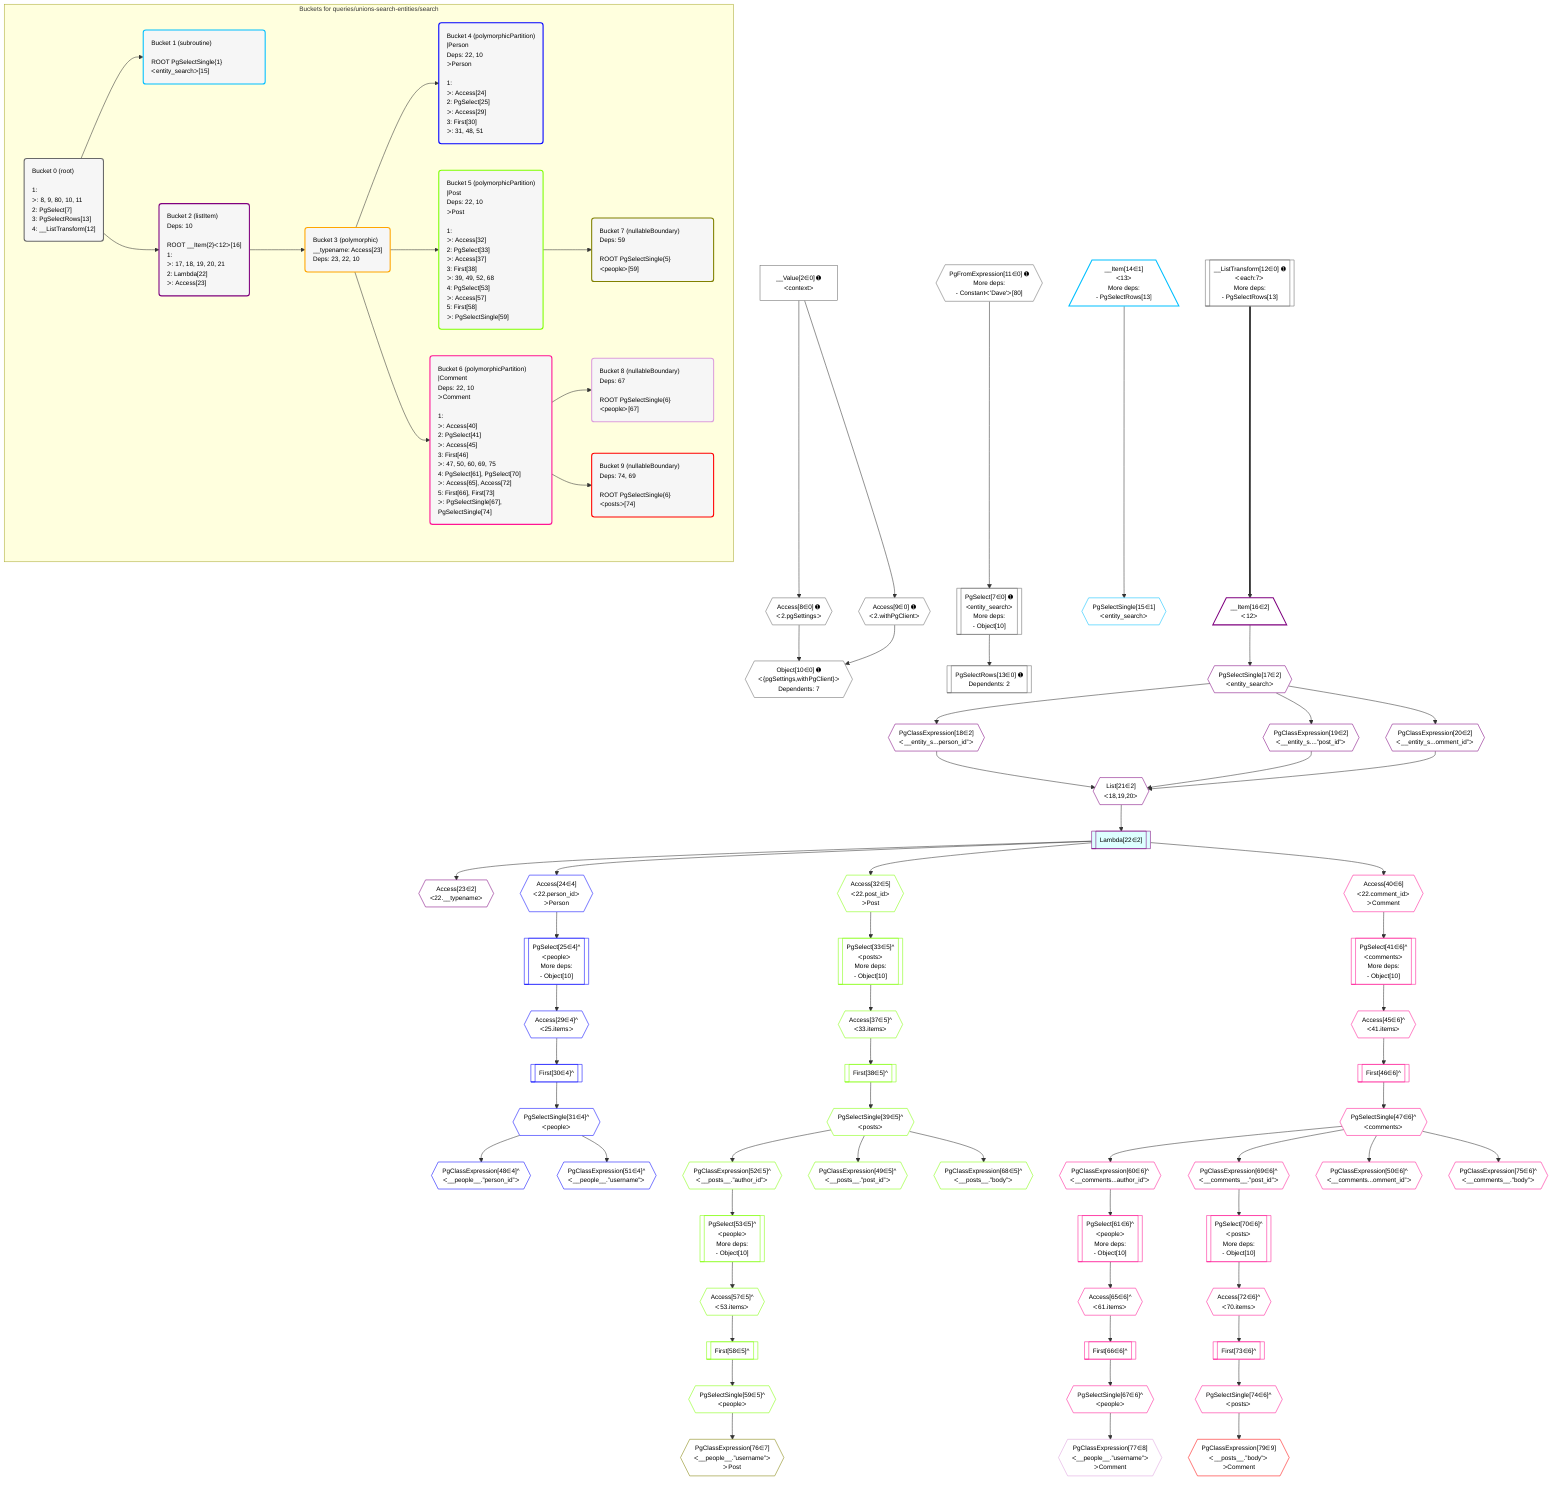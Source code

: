 %%{init: {'themeVariables': { 'fontSize': '12px'}}}%%
graph TD
    classDef path fill:#eee,stroke:#000,color:#000
    classDef plan fill:#fff,stroke-width:1px,color:#000
    classDef itemplan fill:#fff,stroke-width:2px,color:#000
    classDef unbatchedplan fill:#dff,stroke-width:1px,color:#000
    classDef sideeffectplan fill:#fcc,stroke-width:2px,color:#000
    classDef bucket fill:#f6f6f6,color:#000,stroke-width:2px,text-align:left

    subgraph "Buckets for queries/unions-search-entities/search"
    Bucket0("Bucket 0 (root)<br /><br />1: <br />ᐳ: 8, 9, 80, 10, 11<br />2: PgSelect[7]<br />3: PgSelectRows[13]<br />4: __ListTransform[12]"):::bucket
    Bucket1("Bucket 1 (subroutine)<br /><br />ROOT PgSelectSingle{1}ᐸentity_searchᐳ[15]"):::bucket
    Bucket2("Bucket 2 (listItem)<br />Deps: 10<br /><br />ROOT __Item{2}ᐸ12ᐳ[16]<br />1: <br />ᐳ: 17, 18, 19, 20, 21<br />2: Lambda[22]<br />ᐳ: Access[23]"):::bucket
    Bucket3("Bucket 3 (polymorphic)<br />__typename: Access[23]<br />Deps: 23, 22, 10"):::bucket
    Bucket4("Bucket 4 (polymorphicPartition)<br />|Person<br />Deps: 22, 10<br />ᐳPerson<br /><br />1: <br />ᐳ: Access[24]<br />2: PgSelect[25]<br />ᐳ: Access[29]<br />3: First[30]<br />ᐳ: 31, 48, 51"):::bucket
    Bucket5("Bucket 5 (polymorphicPartition)<br />|Post<br />Deps: 22, 10<br />ᐳPost<br /><br />1: <br />ᐳ: Access[32]<br />2: PgSelect[33]<br />ᐳ: Access[37]<br />3: First[38]<br />ᐳ: 39, 49, 52, 68<br />4: PgSelect[53]<br />ᐳ: Access[57]<br />5: First[58]<br />ᐳ: PgSelectSingle[59]"):::bucket
    Bucket6("Bucket 6 (polymorphicPartition)<br />|Comment<br />Deps: 22, 10<br />ᐳComment<br /><br />1: <br />ᐳ: Access[40]<br />2: PgSelect[41]<br />ᐳ: Access[45]<br />3: First[46]<br />ᐳ: 47, 50, 60, 69, 75<br />4: PgSelect[61], PgSelect[70]<br />ᐳ: Access[65], Access[72]<br />5: First[66], First[73]<br />ᐳ: PgSelectSingle[67], PgSelectSingle[74]"):::bucket
    Bucket7("Bucket 7 (nullableBoundary)<br />Deps: 59<br /><br />ROOT PgSelectSingle{5}ᐸpeopleᐳ[59]"):::bucket
    Bucket8("Bucket 8 (nullableBoundary)<br />Deps: 67<br /><br />ROOT PgSelectSingle{6}ᐸpeopleᐳ[67]"):::bucket
    Bucket9("Bucket 9 (nullableBoundary)<br />Deps: 74, 69<br /><br />ROOT PgSelectSingle{6}ᐸpostsᐳ[74]"):::bucket
    end
    Bucket0 --> Bucket1 & Bucket2
    Bucket2 --> Bucket3
    Bucket3 --> Bucket4 & Bucket5 & Bucket6
    Bucket5 --> Bucket7
    Bucket6 --> Bucket8 & Bucket9

    %% plan dependencies
    PgSelect7[["PgSelect[7∈0] ➊<br />ᐸentity_searchᐳ<br />More deps:<br />- Object[10]"]]:::plan
    PgFromExpression11{{"PgFromExpression[11∈0] ➊<br />More deps:<br />- Constantᐸ'Dave'ᐳ[80]"}}:::plan
    PgFromExpression11 --> PgSelect7
    Object10{{"Object[10∈0] ➊<br />ᐸ{pgSettings,withPgClient}ᐳ<br />Dependents: 7"}}:::plan
    Access8{{"Access[8∈0] ➊<br />ᐸ2.pgSettingsᐳ"}}:::plan
    Access9{{"Access[9∈0] ➊<br />ᐸ2.withPgClientᐳ"}}:::plan
    Access8 & Access9 --> Object10
    __Value2["__Value[2∈0] ➊<br />ᐸcontextᐳ"]:::plan
    __Value2 --> Access8
    __Value2 --> Access9
    __ListTransform12[["__ListTransform[12∈0] ➊<br />ᐸeach:7ᐳ<br />More deps:<br />- PgSelectRows[13]"]]:::plan
    PgSelectRows13[["PgSelectRows[13∈0] ➊<br />Dependents: 2"]]:::plan
    PgSelect7 --> PgSelectRows13
    __Item14[/"__Item[14∈1]<br />ᐸ13ᐳ<br />More deps:<br />- PgSelectRows[13]"\]:::itemplan
    PgSelectSingle15{{"PgSelectSingle[15∈1]<br />ᐸentity_searchᐳ"}}:::plan
    __Item14 --> PgSelectSingle15
    List21{{"List[21∈2]<br />ᐸ18,19,20ᐳ"}}:::plan
    PgClassExpression18{{"PgClassExpression[18∈2]<br />ᐸ__entity_s...person_id”ᐳ"}}:::plan
    PgClassExpression19{{"PgClassExpression[19∈2]<br />ᐸ__entity_s....”post_id”ᐳ"}}:::plan
    PgClassExpression20{{"PgClassExpression[20∈2]<br />ᐸ__entity_s...omment_id”ᐳ"}}:::plan
    PgClassExpression18 & PgClassExpression19 & PgClassExpression20 --> List21
    __Item16[/"__Item[16∈2]<br />ᐸ12ᐳ"\]:::itemplan
    __ListTransform12 ==> __Item16
    PgSelectSingle17{{"PgSelectSingle[17∈2]<br />ᐸentity_searchᐳ"}}:::plan
    __Item16 --> PgSelectSingle17
    PgSelectSingle17 --> PgClassExpression18
    PgSelectSingle17 --> PgClassExpression19
    PgSelectSingle17 --> PgClassExpression20
    Lambda22[["Lambda[22∈2]"]]:::unbatchedplan
    List21 --> Lambda22
    Access23{{"Access[23∈2]<br />ᐸ22.__typenameᐳ"}}:::plan
    Lambda22 --> Access23
    PgSelect25[["PgSelect[25∈4]^<br />ᐸpeopleᐳ<br />More deps:<br />- Object[10]"]]:::plan
    Access24{{"Access[24∈4]<br />ᐸ22.person_idᐳ<br />ᐳPerson"}}:::plan
    Access24 --> PgSelect25
    Lambda22 --> Access24
    Access29{{"Access[29∈4]^<br />ᐸ25.itemsᐳ"}}:::plan
    PgSelect25 --> Access29
    First30[["First[30∈4]^"]]:::plan
    Access29 --> First30
    PgSelectSingle31{{"PgSelectSingle[31∈4]^<br />ᐸpeopleᐳ"}}:::plan
    First30 --> PgSelectSingle31
    PgClassExpression48{{"PgClassExpression[48∈4]^<br />ᐸ__people__.”person_id”ᐳ"}}:::plan
    PgSelectSingle31 --> PgClassExpression48
    PgClassExpression51{{"PgClassExpression[51∈4]^<br />ᐸ__people__.”username”ᐳ"}}:::plan
    PgSelectSingle31 --> PgClassExpression51
    PgSelect33[["PgSelect[33∈5]^<br />ᐸpostsᐳ<br />More deps:<br />- Object[10]"]]:::plan
    Access32{{"Access[32∈5]<br />ᐸ22.post_idᐳ<br />ᐳPost"}}:::plan
    Access32 --> PgSelect33
    PgSelect53[["PgSelect[53∈5]^<br />ᐸpeopleᐳ<br />More deps:<br />- Object[10]"]]:::plan
    PgClassExpression52{{"PgClassExpression[52∈5]^<br />ᐸ__posts__.”author_id”ᐳ"}}:::plan
    PgClassExpression52 --> PgSelect53
    Lambda22 --> Access32
    Access37{{"Access[37∈5]^<br />ᐸ33.itemsᐳ"}}:::plan
    PgSelect33 --> Access37
    First38[["First[38∈5]^"]]:::plan
    Access37 --> First38
    PgSelectSingle39{{"PgSelectSingle[39∈5]^<br />ᐸpostsᐳ"}}:::plan
    First38 --> PgSelectSingle39
    PgClassExpression49{{"PgClassExpression[49∈5]^<br />ᐸ__posts__.”post_id”ᐳ"}}:::plan
    PgSelectSingle39 --> PgClassExpression49
    PgSelectSingle39 --> PgClassExpression52
    Access57{{"Access[57∈5]^<br />ᐸ53.itemsᐳ"}}:::plan
    PgSelect53 --> Access57
    First58[["First[58∈5]^"]]:::plan
    Access57 --> First58
    PgSelectSingle59{{"PgSelectSingle[59∈5]^<br />ᐸpeopleᐳ"}}:::plan
    First58 --> PgSelectSingle59
    PgClassExpression68{{"PgClassExpression[68∈5]^<br />ᐸ__posts__.”body”ᐳ"}}:::plan
    PgSelectSingle39 --> PgClassExpression68
    PgSelect41[["PgSelect[41∈6]^<br />ᐸcommentsᐳ<br />More deps:<br />- Object[10]"]]:::plan
    Access40{{"Access[40∈6]<br />ᐸ22.comment_idᐳ<br />ᐳComment"}}:::plan
    Access40 --> PgSelect41
    PgSelect61[["PgSelect[61∈6]^<br />ᐸpeopleᐳ<br />More deps:<br />- Object[10]"]]:::plan
    PgClassExpression60{{"PgClassExpression[60∈6]^<br />ᐸ__comments...author_id”ᐳ"}}:::plan
    PgClassExpression60 --> PgSelect61
    PgSelect70[["PgSelect[70∈6]^<br />ᐸpostsᐳ<br />More deps:<br />- Object[10]"]]:::plan
    PgClassExpression69{{"PgClassExpression[69∈6]^<br />ᐸ__comments__.”post_id”ᐳ"}}:::plan
    PgClassExpression69 --> PgSelect70
    Lambda22 --> Access40
    Access45{{"Access[45∈6]^<br />ᐸ41.itemsᐳ"}}:::plan
    PgSelect41 --> Access45
    First46[["First[46∈6]^"]]:::plan
    Access45 --> First46
    PgSelectSingle47{{"PgSelectSingle[47∈6]^<br />ᐸcommentsᐳ"}}:::plan
    First46 --> PgSelectSingle47
    PgClassExpression50{{"PgClassExpression[50∈6]^<br />ᐸ__comments...omment_id”ᐳ"}}:::plan
    PgSelectSingle47 --> PgClassExpression50
    PgSelectSingle47 --> PgClassExpression60
    Access65{{"Access[65∈6]^<br />ᐸ61.itemsᐳ"}}:::plan
    PgSelect61 --> Access65
    First66[["First[66∈6]^"]]:::plan
    Access65 --> First66
    PgSelectSingle67{{"PgSelectSingle[67∈6]^<br />ᐸpeopleᐳ"}}:::plan
    First66 --> PgSelectSingle67
    PgSelectSingle47 --> PgClassExpression69
    Access72{{"Access[72∈6]^<br />ᐸ70.itemsᐳ"}}:::plan
    PgSelect70 --> Access72
    First73[["First[73∈6]^"]]:::plan
    Access72 --> First73
    PgSelectSingle74{{"PgSelectSingle[74∈6]^<br />ᐸpostsᐳ"}}:::plan
    First73 --> PgSelectSingle74
    PgClassExpression75{{"PgClassExpression[75∈6]^<br />ᐸ__comments__.”body”ᐳ"}}:::plan
    PgSelectSingle47 --> PgClassExpression75
    PgClassExpression76{{"PgClassExpression[76∈7]<br />ᐸ__people__.”username”ᐳ<br />ᐳPost"}}:::plan
    PgSelectSingle59 --> PgClassExpression76
    PgClassExpression77{{"PgClassExpression[77∈8]<br />ᐸ__people__.”username”ᐳ<br />ᐳComment"}}:::plan
    PgSelectSingle67 --> PgClassExpression77
    PgClassExpression79{{"PgClassExpression[79∈9]<br />ᐸ__posts__.”body”ᐳ<br />ᐳComment"}}:::plan
    PgSelectSingle74 --> PgClassExpression79

    %% define steps
    classDef bucket0 stroke:#696969
    class Bucket0,__Value2,PgSelect7,Access8,Access9,Object10,PgFromExpression11,__ListTransform12,PgSelectRows13 bucket0
    classDef bucket1 stroke:#00bfff
    class Bucket1,__Item14,PgSelectSingle15 bucket1
    classDef bucket2 stroke:#7f007f
    class Bucket2,__Item16,PgSelectSingle17,PgClassExpression18,PgClassExpression19,PgClassExpression20,List21,Lambda22,Access23 bucket2
    classDef bucket3 stroke:#ffa500
    class Bucket3 bucket3
    classDef bucket4 stroke:#0000ff
    class Bucket4,Access24,PgSelect25,Access29,First30,PgSelectSingle31,PgClassExpression48,PgClassExpression51 bucket4
    classDef bucket5 stroke:#7fff00
    class Bucket5,Access32,PgSelect33,Access37,First38,PgSelectSingle39,PgClassExpression49,PgClassExpression52,PgSelect53,Access57,First58,PgSelectSingle59,PgClassExpression68 bucket5
    classDef bucket6 stroke:#ff1493
    class Bucket6,Access40,PgSelect41,Access45,First46,PgSelectSingle47,PgClassExpression50,PgClassExpression60,PgSelect61,Access65,First66,PgSelectSingle67,PgClassExpression69,PgSelect70,Access72,First73,PgSelectSingle74,PgClassExpression75 bucket6
    classDef bucket7 stroke:#808000
    class Bucket7,PgClassExpression76 bucket7
    classDef bucket8 stroke:#dda0dd
    class Bucket8,PgClassExpression77 bucket8
    classDef bucket9 stroke:#ff0000
    class Bucket9,PgClassExpression79 bucket9